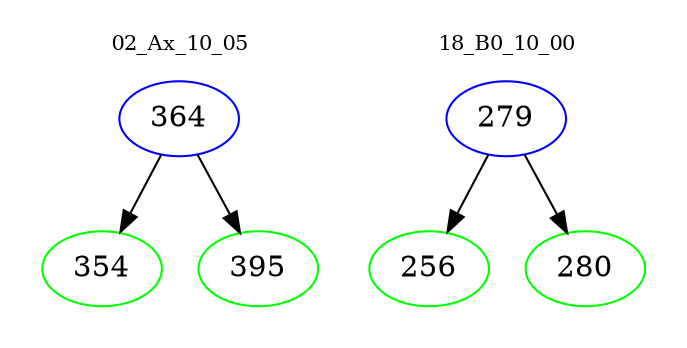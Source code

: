 digraph{
subgraph cluster_0 {
color = white
label = "02_Ax_10_05";
fontsize=10;
T0_364 [label="364", color="blue"]
T0_364 -> T0_354 [color="black"]
T0_354 [label="354", color="green"]
T0_364 -> T0_395 [color="black"]
T0_395 [label="395", color="green"]
}
subgraph cluster_1 {
color = white
label = "18_B0_10_00";
fontsize=10;
T1_279 [label="279", color="blue"]
T1_279 -> T1_256 [color="black"]
T1_256 [label="256", color="green"]
T1_279 -> T1_280 [color="black"]
T1_280 [label="280", color="green"]
}
}
